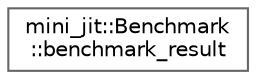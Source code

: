 digraph "Graphical Class Hierarchy"
{
 // LATEX_PDF_SIZE
  bgcolor="transparent";
  edge [fontname=Helvetica,fontsize=10,labelfontname=Helvetica,labelfontsize=10];
  node [fontname=Helvetica,fontsize=10,shape=box,height=0.2,width=0.4];
  rankdir="LR";
  Node0 [id="Node000000",label="mini_jit::Benchmark\l::benchmark_result",height=0.2,width=0.4,color="grey40", fillcolor="white", style="filled",URL="$structmini__jit_1_1Benchmark_1_1benchmark__result.html",tooltip=" "];
}
